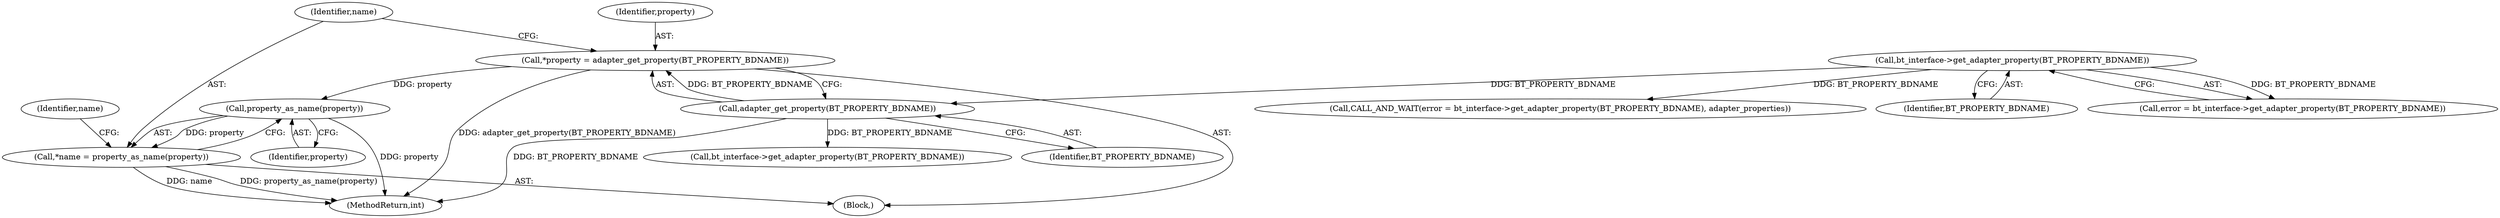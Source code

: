 digraph "0_Android_37c88107679d36c419572732b4af6e18bb2f7dce_6@pointer" {
"1000328" [label="(Call,*property = adapter_get_property(BT_PROPERTY_BDNAME))"];
"1000330" [label="(Call,adapter_get_property(BT_PROPERTY_BDNAME))"];
"1000314" [label="(Call,bt_interface->get_adapter_property(BT_PROPERTY_BDNAME))"];
"1000335" [label="(Call,property_as_name(property))"];
"1000333" [label="(Call,*name = property_as_name(property))"];
"1000314" [label="(Call,bt_interface->get_adapter_property(BT_PROPERTY_BDNAME))"];
"1000330" [label="(Call,adapter_get_property(BT_PROPERTY_BDNAME))"];
"1000331" [label="(Identifier,BT_PROPERTY_BDNAME)"];
"1000311" [label="(Call,CALL_AND_WAIT(error = bt_interface->get_adapter_property(BT_PROPERTY_BDNAME), adapter_properties))"];
"1000384" [label="(Call,bt_interface->get_adapter_property(BT_PROPERTY_BDNAME))"];
"1000328" [label="(Call,*property = adapter_get_property(BT_PROPERTY_BDNAME))"];
"1000303" [label="(Block,)"];
"1000578" [label="(MethodReturn,int)"];
"1000336" [label="(Identifier,property)"];
"1000334" [label="(Identifier,name)"];
"1000315" [label="(Identifier,BT_PROPERTY_BDNAME)"];
"1000333" [label="(Call,*name = property_as_name(property))"];
"1000338" [label="(Identifier,name)"];
"1000312" [label="(Call,error = bt_interface->get_adapter_property(BT_PROPERTY_BDNAME))"];
"1000329" [label="(Identifier,property)"];
"1000335" [label="(Call,property_as_name(property))"];
"1000328" -> "1000303"  [label="AST: "];
"1000328" -> "1000330"  [label="CFG: "];
"1000329" -> "1000328"  [label="AST: "];
"1000330" -> "1000328"  [label="AST: "];
"1000334" -> "1000328"  [label="CFG: "];
"1000328" -> "1000578"  [label="DDG: adapter_get_property(BT_PROPERTY_BDNAME)"];
"1000330" -> "1000328"  [label="DDG: BT_PROPERTY_BDNAME"];
"1000328" -> "1000335"  [label="DDG: property"];
"1000330" -> "1000331"  [label="CFG: "];
"1000331" -> "1000330"  [label="AST: "];
"1000330" -> "1000578"  [label="DDG: BT_PROPERTY_BDNAME"];
"1000314" -> "1000330"  [label="DDG: BT_PROPERTY_BDNAME"];
"1000330" -> "1000384"  [label="DDG: BT_PROPERTY_BDNAME"];
"1000314" -> "1000312"  [label="AST: "];
"1000314" -> "1000315"  [label="CFG: "];
"1000315" -> "1000314"  [label="AST: "];
"1000312" -> "1000314"  [label="CFG: "];
"1000314" -> "1000311"  [label="DDG: BT_PROPERTY_BDNAME"];
"1000314" -> "1000312"  [label="DDG: BT_PROPERTY_BDNAME"];
"1000335" -> "1000333"  [label="AST: "];
"1000335" -> "1000336"  [label="CFG: "];
"1000336" -> "1000335"  [label="AST: "];
"1000333" -> "1000335"  [label="CFG: "];
"1000335" -> "1000578"  [label="DDG: property"];
"1000335" -> "1000333"  [label="DDG: property"];
"1000333" -> "1000303"  [label="AST: "];
"1000334" -> "1000333"  [label="AST: "];
"1000338" -> "1000333"  [label="CFG: "];
"1000333" -> "1000578"  [label="DDG: name"];
"1000333" -> "1000578"  [label="DDG: property_as_name(property)"];
}
